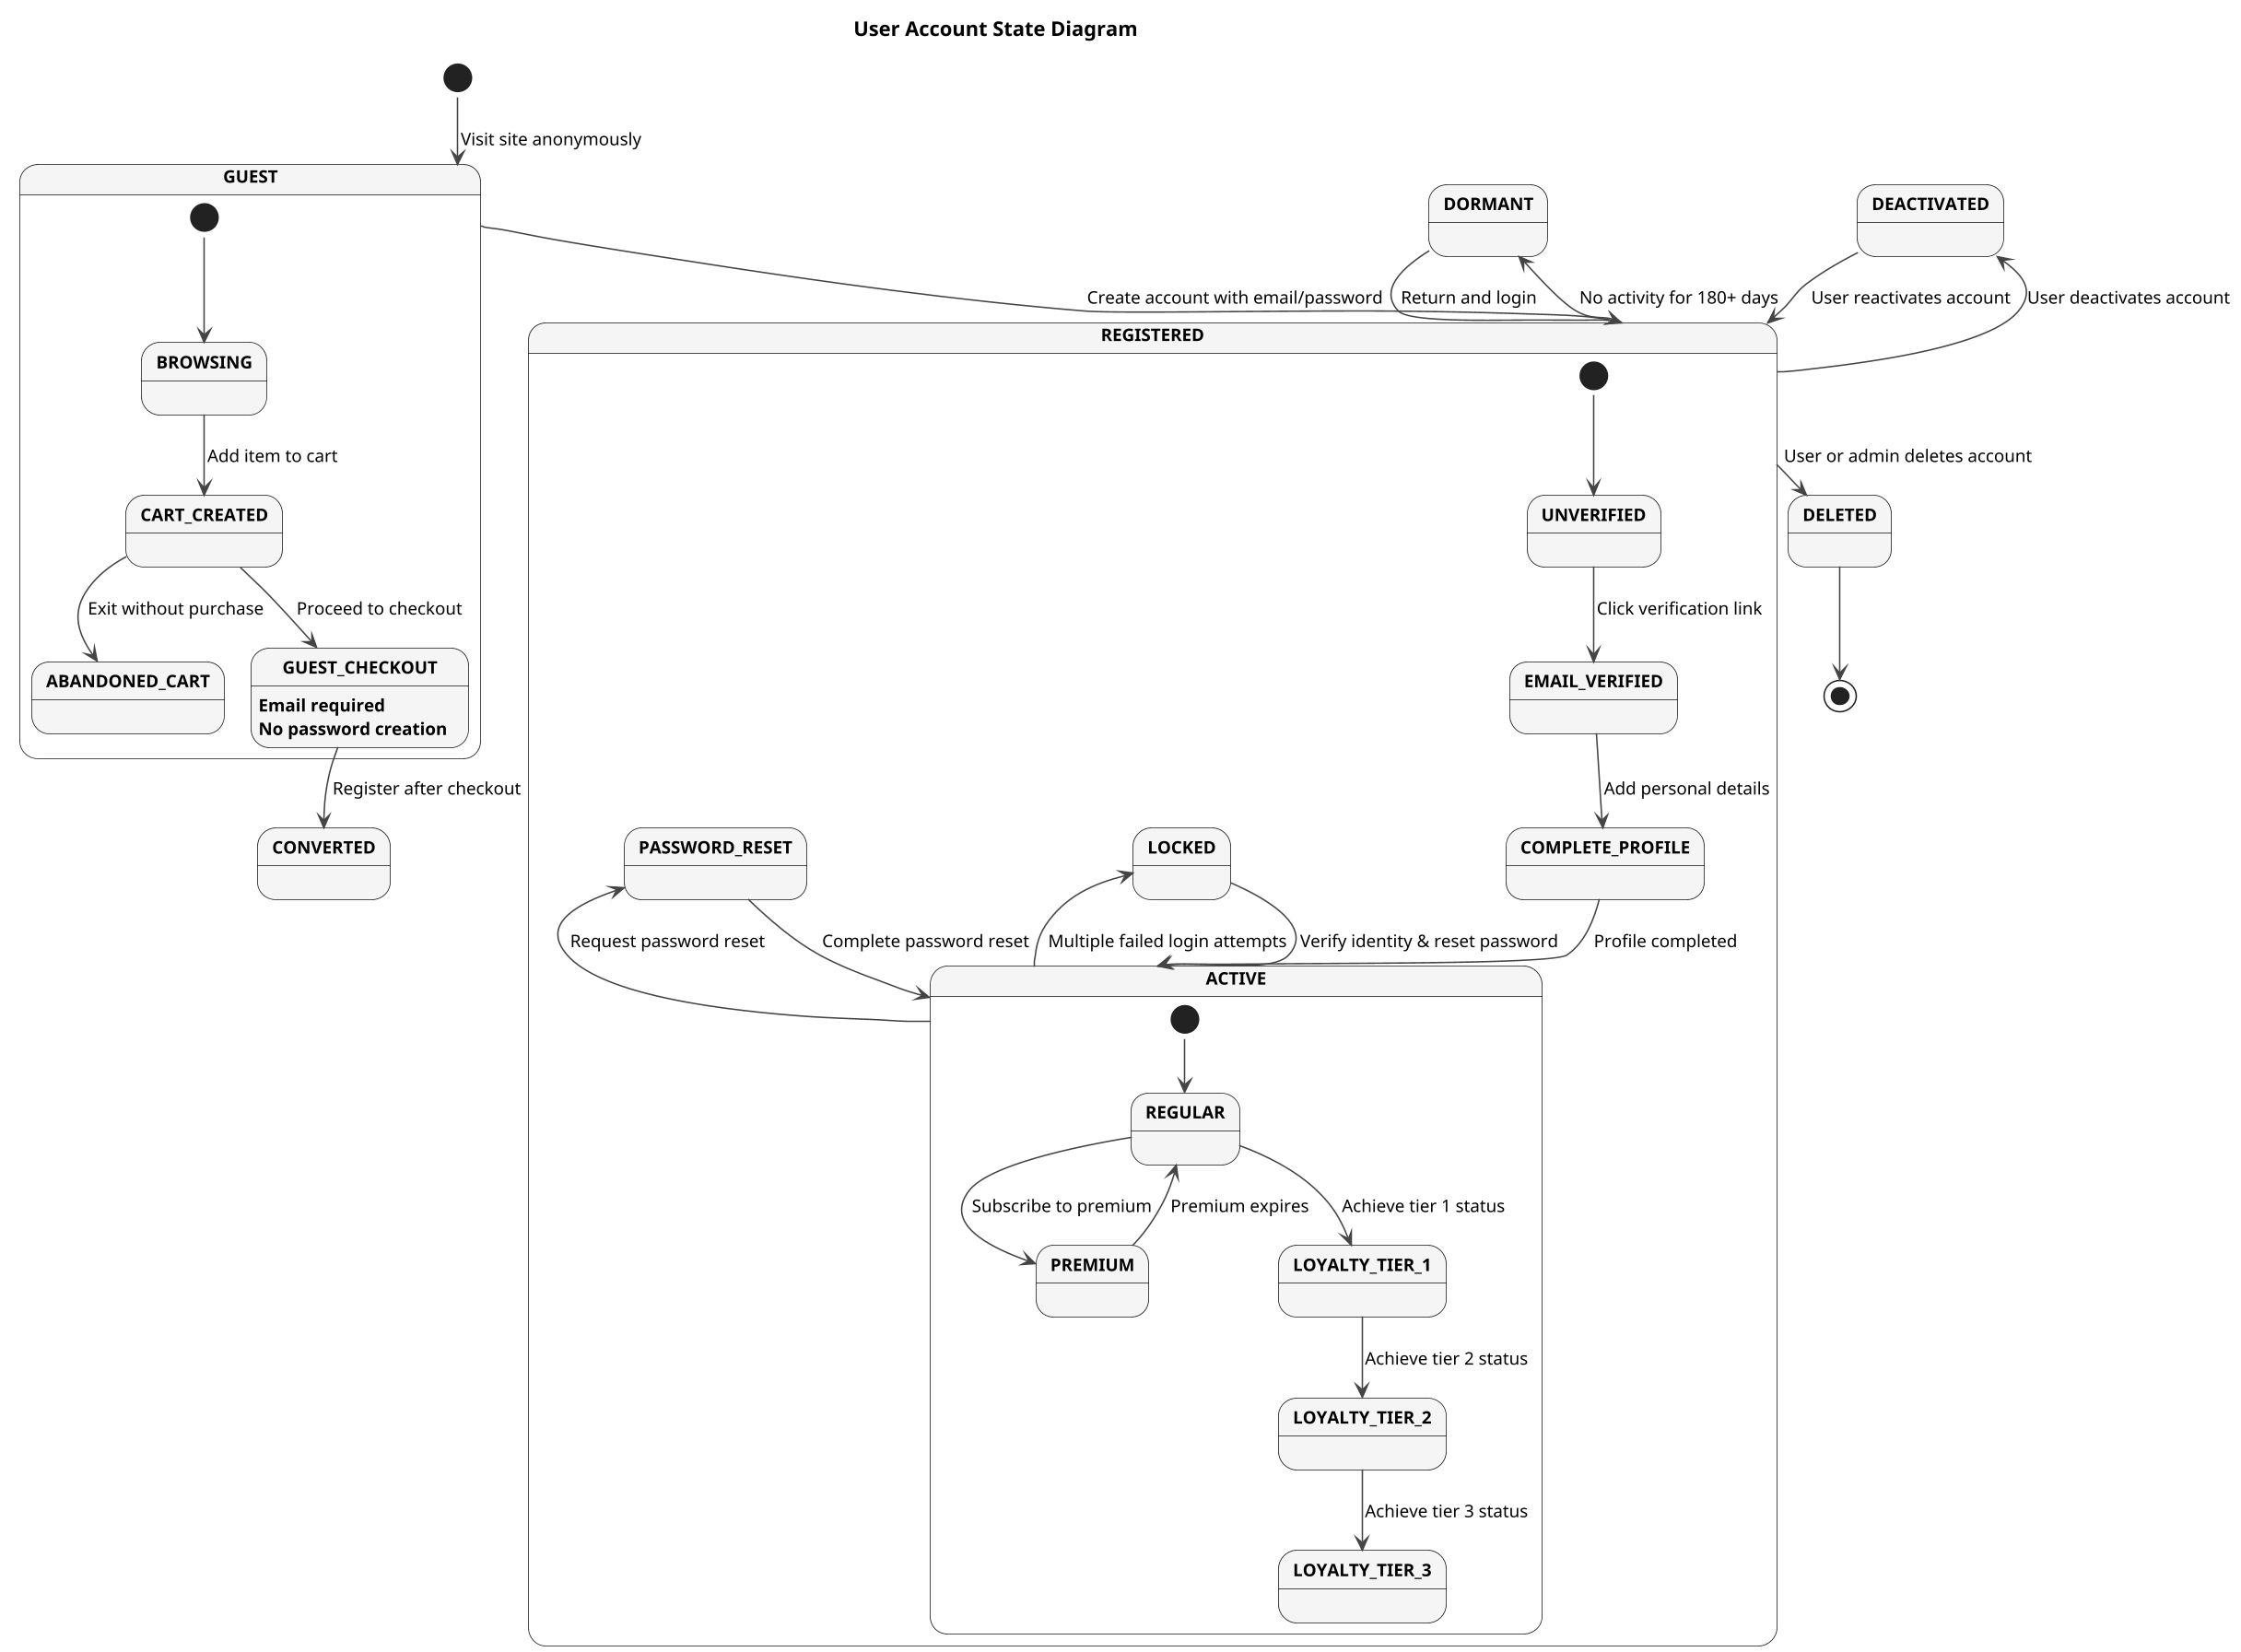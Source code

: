 @startuml user-account-state
' Fix for clipping issues with comprehensive diagrams
!pragma layout smetana
' Using lower DPI will help prevent clipping
skinparam dpi 150
' Set page dimensions explicitly
skinparam pageMargin 10
skinparam pageExternalColor white
' Use a scale factor that prevents clipping but keeps detail
scale max 2000 width

' Basic styling
skinparam StateFontSize 14
skinparam StateFontStyle bold
skinparam StateBackgroundColor WhiteSmoke
skinparam StateAttributeFontSize 12
skinparam ArrowFontSize 12
skinparam ArrowColor #444444
skinparam shadowing false

title User Account State Diagram

[*] --> GUEST : Visit site anonymously

state GUEST {
    [*] --> BROWSING
    BROWSING --> CART_CREATED : Add item to cart
    CART_CREATED --> ABANDONED_CART : Exit without purchase
    CART_CREATED --> GUEST_CHECKOUT : Proceed to checkout
    GUEST_CHECKOUT : Email required
    GUEST_CHECKOUT : No password creation
}

GUEST --> REGISTERED : Create account with email/password

state REGISTERED {
    [*] --> UNVERIFIED
    UNVERIFIED --> EMAIL_VERIFIED : Click verification link
    EMAIL_VERIFIED --> COMPLETE_PROFILE : Add personal details
    COMPLETE_PROFILE --> ACTIVE : Profile completed
    
    state ACTIVE {
        [*] --> REGULAR
        REGULAR --> PREMIUM : Subscribe to premium
        REGULAR --> LOYALTY_TIER_1 : Achieve tier 1 status
        LOYALTY_TIER_1 --> LOYALTY_TIER_2 : Achieve tier 2 status
        LOYALTY_TIER_2 --> LOYALTY_TIER_3 : Achieve tier 3 status
        PREMIUM --> REGULAR : Premium expires
    }
    
    ACTIVE --> LOCKED : Multiple failed login attempts
    LOCKED --> ACTIVE : Verify identity & reset password
    ACTIVE --> PASSWORD_RESET : Request password reset
    PASSWORD_RESET --> ACTIVE : Complete password reset
}

GUEST_CHECKOUT --> CONVERTED : Register after checkout
REGISTERED --> DORMANT : No activity for 180+ days
DORMANT --> REGISTERED : Return and login
REGISTERED --> DEACTIVATED : User deactivates account
DEACTIVATED --> REGISTERED : User reactivates account
REGISTERED --> DELETED : User or admin deletes account
DELETED --> [*]

@enduml
